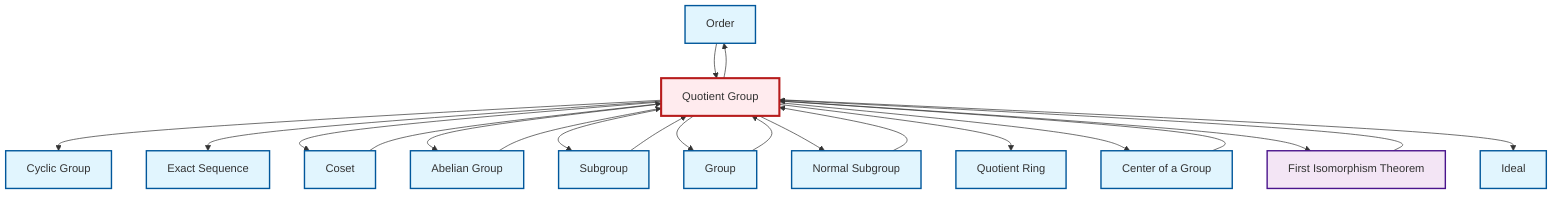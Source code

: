 graph TD
    classDef definition fill:#e1f5fe,stroke:#01579b,stroke-width:2px
    classDef theorem fill:#f3e5f5,stroke:#4a148c,stroke-width:2px
    classDef axiom fill:#fff3e0,stroke:#e65100,stroke-width:2px
    classDef example fill:#e8f5e9,stroke:#1b5e20,stroke-width:2px
    classDef current fill:#ffebee,stroke:#b71c1c,stroke-width:3px
    def-order["Order"]:::definition
    def-abelian-group["Abelian Group"]:::definition
    thm-first-isomorphism["First Isomorphism Theorem"]:::theorem
    def-normal-subgroup["Normal Subgroup"]:::definition
    def-subgroup["Subgroup"]:::definition
    def-center-of-group["Center of a Group"]:::definition
    def-exact-sequence["Exact Sequence"]:::definition
    def-ideal["Ideal"]:::definition
    def-coset["Coset"]:::definition
    def-cyclic-group["Cyclic Group"]:::definition
    def-quotient-ring["Quotient Ring"]:::definition
    def-group["Group"]:::definition
    def-quotient-group["Quotient Group"]:::definition
    def-quotient-group --> def-cyclic-group
    def-quotient-group --> def-exact-sequence
    def-quotient-group --> def-coset
    thm-first-isomorphism --> def-quotient-group
    def-order --> def-quotient-group
    def-quotient-group --> def-abelian-group
    def-quotient-group --> def-subgroup
    def-quotient-group --> def-group
    def-quotient-group --> def-normal-subgroup
    def-subgroup --> def-quotient-group
    def-quotient-group --> def-quotient-ring
    def-normal-subgroup --> def-quotient-group
    def-group --> def-quotient-group
    def-quotient-group --> def-center-of-group
    def-abelian-group --> def-quotient-group
    def-coset --> def-quotient-group
    def-quotient-group --> def-order
    def-quotient-group --> thm-first-isomorphism
    def-center-of-group --> def-quotient-group
    def-quotient-group --> def-ideal
    class def-quotient-group current